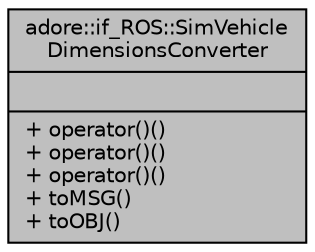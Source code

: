 digraph "adore::if_ROS::SimVehicleDimensionsConverter"
{
 // LATEX_PDF_SIZE
  edge [fontname="Helvetica",fontsize="10",labelfontname="Helvetica",labelfontsize="10"];
  node [fontname="Helvetica",fontsize="10",shape=record];
  Node1 [label="{adore::if_ROS::SimVehicle\lDimensionsConverter\n||+ operator()()\l+ operator()()\l+ operator()()\l+ toMSG()\l+ toOBJ()\l}",height=0.2,width=0.4,color="black", fillcolor="grey75", style="filled", fontcolor="black",tooltip=" "];
}
